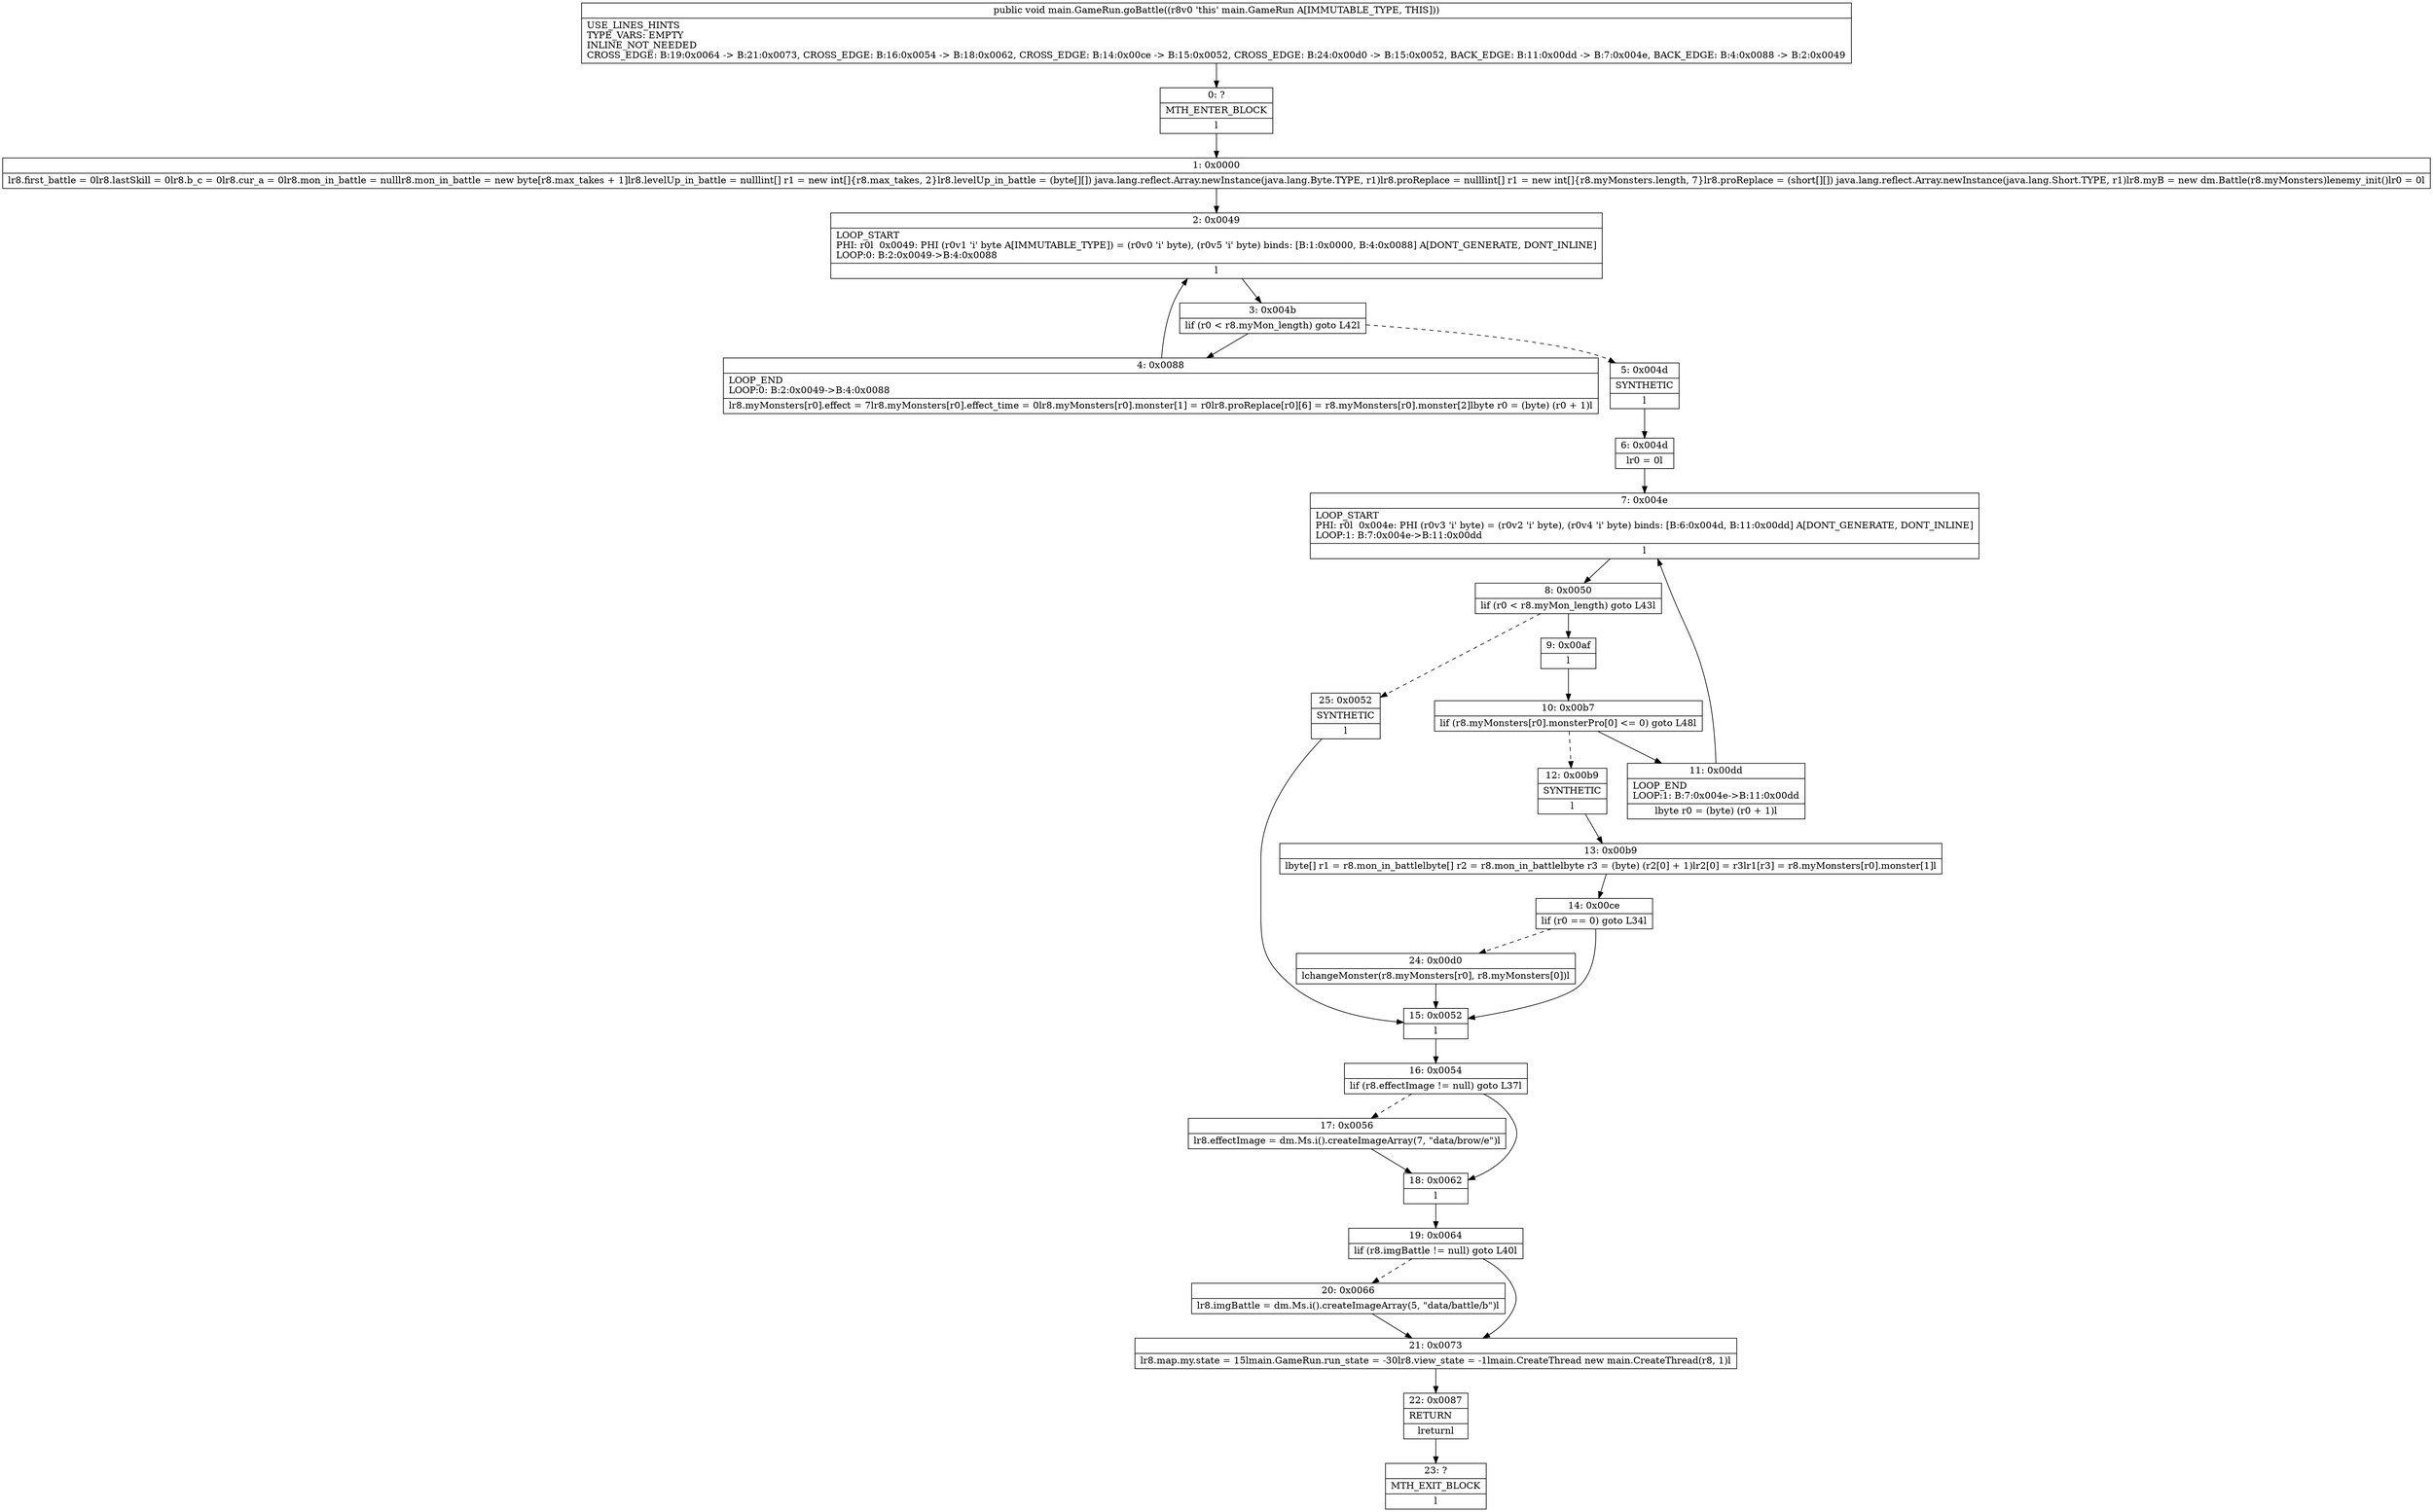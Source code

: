 digraph "CFG formain.GameRun.goBattle()V" {
Node_0 [shape=record,label="{0\:\ ?|MTH_ENTER_BLOCK\l|l}"];
Node_1 [shape=record,label="{1\:\ 0x0000|lr8.first_battle = 0lr8.lastSkill = 0lr8.b_c = 0lr8.cur_a = 0lr8.mon_in_battle = nulllr8.mon_in_battle = new byte[r8.max_takes + 1]lr8.levelUp_in_battle = nulllint[] r1 = new int[]\{r8.max_takes, 2\}lr8.levelUp_in_battle = (byte[][]) java.lang.reflect.Array.newInstance(java.lang.Byte.TYPE, r1)lr8.proReplace = nulllint[] r1 = new int[]\{r8.myMonsters.length, 7\}lr8.proReplace = (short[][]) java.lang.reflect.Array.newInstance(java.lang.Short.TYPE, r1)lr8.myB = new dm.Battle(r8.myMonsters)lenemy_init()lr0 = 0l}"];
Node_2 [shape=record,label="{2\:\ 0x0049|LOOP_START\lPHI: r0l  0x0049: PHI (r0v1 'i' byte A[IMMUTABLE_TYPE]) = (r0v0 'i' byte), (r0v5 'i' byte) binds: [B:1:0x0000, B:4:0x0088] A[DONT_GENERATE, DONT_INLINE]\lLOOP:0: B:2:0x0049\-\>B:4:0x0088\l|l}"];
Node_3 [shape=record,label="{3\:\ 0x004b|lif (r0 \< r8.myMon_length) goto L42l}"];
Node_4 [shape=record,label="{4\:\ 0x0088|LOOP_END\lLOOP:0: B:2:0x0049\-\>B:4:0x0088\l|lr8.myMonsters[r0].effect = 7lr8.myMonsters[r0].effect_time = 0lr8.myMonsters[r0].monster[1] = r0lr8.proReplace[r0][6] = r8.myMonsters[r0].monster[2]lbyte r0 = (byte) (r0 + 1)l}"];
Node_5 [shape=record,label="{5\:\ 0x004d|SYNTHETIC\l|l}"];
Node_6 [shape=record,label="{6\:\ 0x004d|lr0 = 0l}"];
Node_7 [shape=record,label="{7\:\ 0x004e|LOOP_START\lPHI: r0l  0x004e: PHI (r0v3 'i' byte) = (r0v2 'i' byte), (r0v4 'i' byte) binds: [B:6:0x004d, B:11:0x00dd] A[DONT_GENERATE, DONT_INLINE]\lLOOP:1: B:7:0x004e\-\>B:11:0x00dd\l|l}"];
Node_8 [shape=record,label="{8\:\ 0x0050|lif (r0 \< r8.myMon_length) goto L43l}"];
Node_9 [shape=record,label="{9\:\ 0x00af|l}"];
Node_10 [shape=record,label="{10\:\ 0x00b7|lif (r8.myMonsters[r0].monsterPro[0] \<= 0) goto L48l}"];
Node_11 [shape=record,label="{11\:\ 0x00dd|LOOP_END\lLOOP:1: B:7:0x004e\-\>B:11:0x00dd\l|lbyte r0 = (byte) (r0 + 1)l}"];
Node_12 [shape=record,label="{12\:\ 0x00b9|SYNTHETIC\l|l}"];
Node_13 [shape=record,label="{13\:\ 0x00b9|lbyte[] r1 = r8.mon_in_battlelbyte[] r2 = r8.mon_in_battlelbyte r3 = (byte) (r2[0] + 1)lr2[0] = r3lr1[r3] = r8.myMonsters[r0].monster[1]l}"];
Node_14 [shape=record,label="{14\:\ 0x00ce|lif (r0 == 0) goto L34l}"];
Node_15 [shape=record,label="{15\:\ 0x0052|l}"];
Node_16 [shape=record,label="{16\:\ 0x0054|lif (r8.effectImage != null) goto L37l}"];
Node_17 [shape=record,label="{17\:\ 0x0056|lr8.effectImage = dm.Ms.i().createImageArray(7, \"data\/brow\/e\")l}"];
Node_18 [shape=record,label="{18\:\ 0x0062|l}"];
Node_19 [shape=record,label="{19\:\ 0x0064|lif (r8.imgBattle != null) goto L40l}"];
Node_20 [shape=record,label="{20\:\ 0x0066|lr8.imgBattle = dm.Ms.i().createImageArray(5, \"data\/battle\/b\")l}"];
Node_21 [shape=record,label="{21\:\ 0x0073|lr8.map.my.state = 15lmain.GameRun.run_state = \-30lr8.view_state = \-1lmain.CreateThread new main.CreateThread(r8, 1)l}"];
Node_22 [shape=record,label="{22\:\ 0x0087|RETURN\l|lreturnl}"];
Node_23 [shape=record,label="{23\:\ ?|MTH_EXIT_BLOCK\l|l}"];
Node_24 [shape=record,label="{24\:\ 0x00d0|lchangeMonster(r8.myMonsters[r0], r8.myMonsters[0])l}"];
Node_25 [shape=record,label="{25\:\ 0x0052|SYNTHETIC\l|l}"];
MethodNode[shape=record,label="{public void main.GameRun.goBattle((r8v0 'this' main.GameRun A[IMMUTABLE_TYPE, THIS]))  | USE_LINES_HINTS\lTYPE_VARS: EMPTY\lINLINE_NOT_NEEDED\lCROSS_EDGE: B:19:0x0064 \-\> B:21:0x0073, CROSS_EDGE: B:16:0x0054 \-\> B:18:0x0062, CROSS_EDGE: B:14:0x00ce \-\> B:15:0x0052, CROSS_EDGE: B:24:0x00d0 \-\> B:15:0x0052, BACK_EDGE: B:11:0x00dd \-\> B:7:0x004e, BACK_EDGE: B:4:0x0088 \-\> B:2:0x0049\l}"];
MethodNode -> Node_0;
Node_0 -> Node_1;
Node_1 -> Node_2;
Node_2 -> Node_3;
Node_3 -> Node_4;
Node_3 -> Node_5[style=dashed];
Node_4 -> Node_2;
Node_5 -> Node_6;
Node_6 -> Node_7;
Node_7 -> Node_8;
Node_8 -> Node_9;
Node_8 -> Node_25[style=dashed];
Node_9 -> Node_10;
Node_10 -> Node_11;
Node_10 -> Node_12[style=dashed];
Node_11 -> Node_7;
Node_12 -> Node_13;
Node_13 -> Node_14;
Node_14 -> Node_15;
Node_14 -> Node_24[style=dashed];
Node_15 -> Node_16;
Node_16 -> Node_17[style=dashed];
Node_16 -> Node_18;
Node_17 -> Node_18;
Node_18 -> Node_19;
Node_19 -> Node_20[style=dashed];
Node_19 -> Node_21;
Node_20 -> Node_21;
Node_21 -> Node_22;
Node_22 -> Node_23;
Node_24 -> Node_15;
Node_25 -> Node_15;
}

